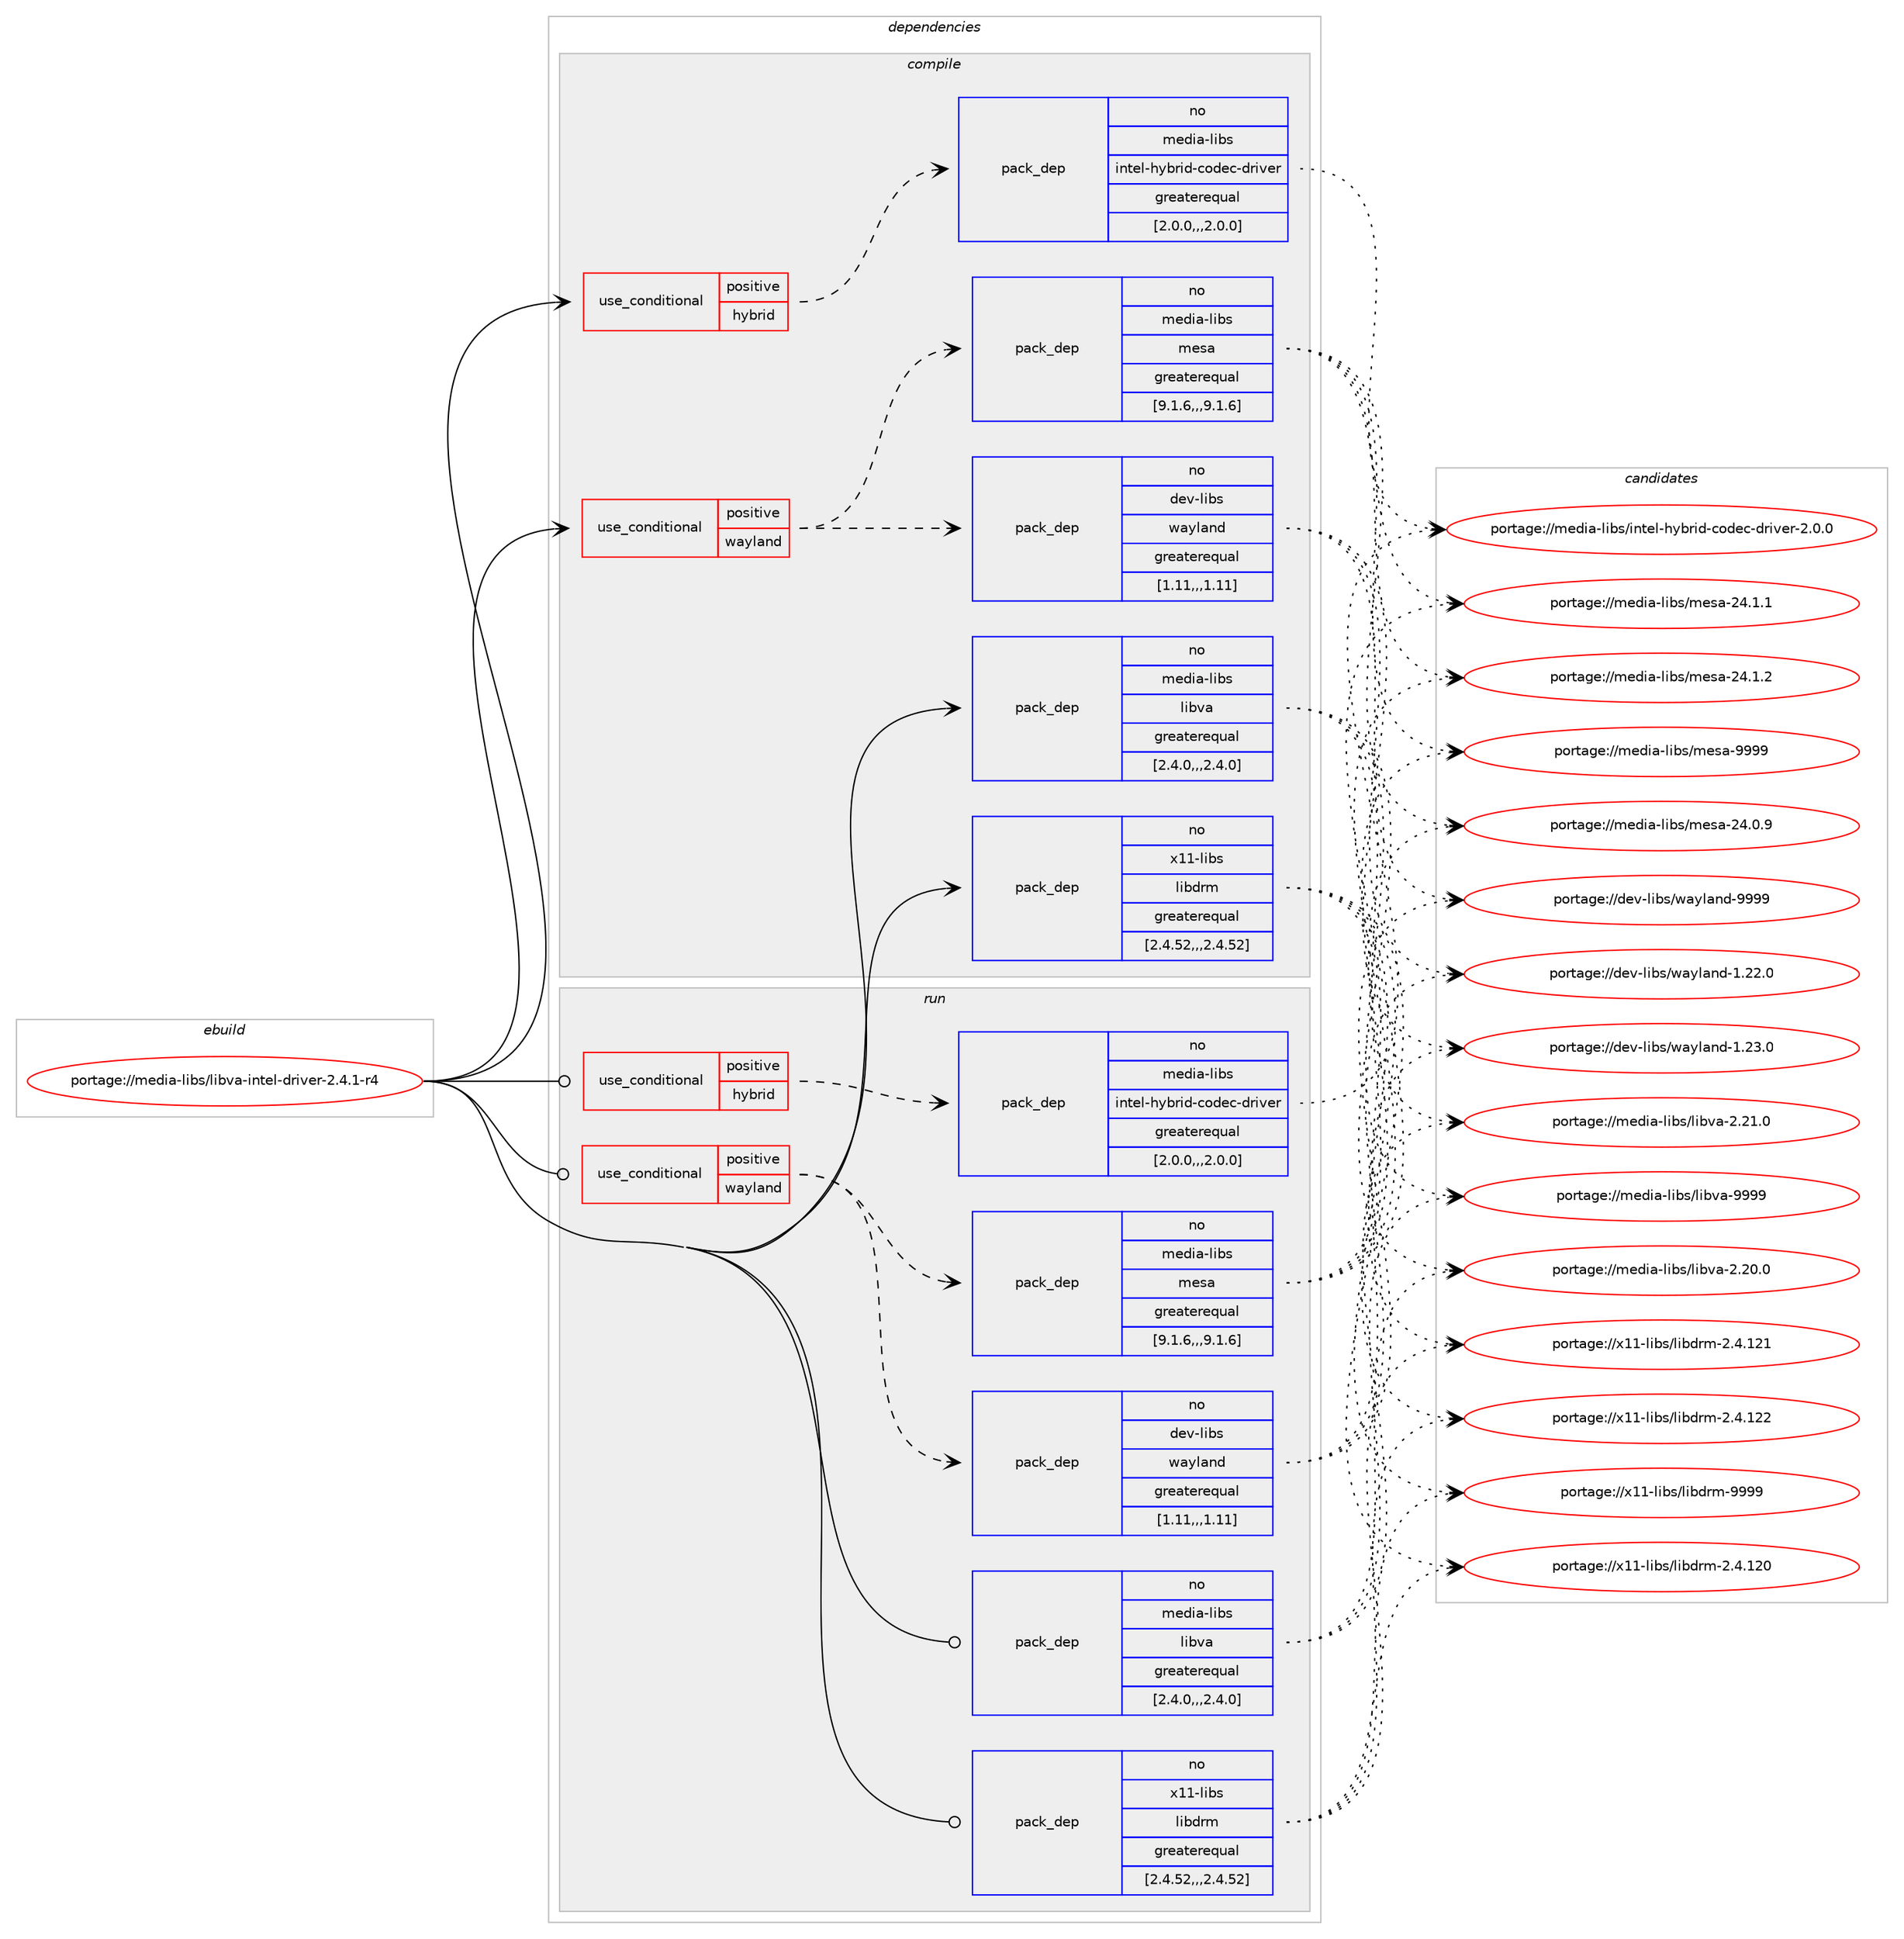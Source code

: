 digraph prolog {

# *************
# Graph options
# *************

newrank=true;
concentrate=true;
compound=true;
graph [rankdir=LR,fontname=Helvetica,fontsize=10,ranksep=1.5];#, ranksep=2.5, nodesep=0.2];
edge  [arrowhead=vee];
node  [fontname=Helvetica,fontsize=10];

# **********
# The ebuild
# **********

subgraph cluster_leftcol {
color=gray;
rank=same;
label=<<i>ebuild</i>>;
id [label="portage://media-libs/libva-intel-driver-2.4.1-r4", color=red, width=4, href="../media-libs/libva-intel-driver-2.4.1-r4.svg"];
}

# ****************
# The dependencies
# ****************

subgraph cluster_midcol {
color=gray;
label=<<i>dependencies</i>>;
subgraph cluster_compile {
fillcolor="#eeeeee";
style=filled;
label=<<i>compile</i>>;
subgraph cond74584 {
dependency294831 [label=<<TABLE BORDER="0" CELLBORDER="1" CELLSPACING="0" CELLPADDING="4"><TR><TD ROWSPAN="3" CELLPADDING="10">use_conditional</TD></TR><TR><TD>positive</TD></TR><TR><TD>hybrid</TD></TR></TABLE>>, shape=none, color=red];
subgraph pack217931 {
dependency294832 [label=<<TABLE BORDER="0" CELLBORDER="1" CELLSPACING="0" CELLPADDING="4" WIDTH="220"><TR><TD ROWSPAN="6" CELLPADDING="30">pack_dep</TD></TR><TR><TD WIDTH="110">no</TD></TR><TR><TD>media-libs</TD></TR><TR><TD>intel-hybrid-codec-driver</TD></TR><TR><TD>greaterequal</TD></TR><TR><TD>[2.0.0,,,2.0.0]</TD></TR></TABLE>>, shape=none, color=blue];
}
dependency294831:e -> dependency294832:w [weight=20,style="dashed",arrowhead="vee"];
}
id:e -> dependency294831:w [weight=20,style="solid",arrowhead="vee"];
subgraph cond74585 {
dependency294833 [label=<<TABLE BORDER="0" CELLBORDER="1" CELLSPACING="0" CELLPADDING="4"><TR><TD ROWSPAN="3" CELLPADDING="10">use_conditional</TD></TR><TR><TD>positive</TD></TR><TR><TD>wayland</TD></TR></TABLE>>, shape=none, color=red];
subgraph pack217932 {
dependency294834 [label=<<TABLE BORDER="0" CELLBORDER="1" CELLSPACING="0" CELLPADDING="4" WIDTH="220"><TR><TD ROWSPAN="6" CELLPADDING="30">pack_dep</TD></TR><TR><TD WIDTH="110">no</TD></TR><TR><TD>dev-libs</TD></TR><TR><TD>wayland</TD></TR><TR><TD>greaterequal</TD></TR><TR><TD>[1.11,,,1.11]</TD></TR></TABLE>>, shape=none, color=blue];
}
dependency294833:e -> dependency294834:w [weight=20,style="dashed",arrowhead="vee"];
subgraph pack217933 {
dependency294835 [label=<<TABLE BORDER="0" CELLBORDER="1" CELLSPACING="0" CELLPADDING="4" WIDTH="220"><TR><TD ROWSPAN="6" CELLPADDING="30">pack_dep</TD></TR><TR><TD WIDTH="110">no</TD></TR><TR><TD>media-libs</TD></TR><TR><TD>mesa</TD></TR><TR><TD>greaterequal</TD></TR><TR><TD>[9.1.6,,,9.1.6]</TD></TR></TABLE>>, shape=none, color=blue];
}
dependency294833:e -> dependency294835:w [weight=20,style="dashed",arrowhead="vee"];
}
id:e -> dependency294833:w [weight=20,style="solid",arrowhead="vee"];
subgraph pack217934 {
dependency294836 [label=<<TABLE BORDER="0" CELLBORDER="1" CELLSPACING="0" CELLPADDING="4" WIDTH="220"><TR><TD ROWSPAN="6" CELLPADDING="30">pack_dep</TD></TR><TR><TD WIDTH="110">no</TD></TR><TR><TD>media-libs</TD></TR><TR><TD>libva</TD></TR><TR><TD>greaterequal</TD></TR><TR><TD>[2.4.0,,,2.4.0]</TD></TR></TABLE>>, shape=none, color=blue];
}
id:e -> dependency294836:w [weight=20,style="solid",arrowhead="vee"];
subgraph pack217935 {
dependency294837 [label=<<TABLE BORDER="0" CELLBORDER="1" CELLSPACING="0" CELLPADDING="4" WIDTH="220"><TR><TD ROWSPAN="6" CELLPADDING="30">pack_dep</TD></TR><TR><TD WIDTH="110">no</TD></TR><TR><TD>x11-libs</TD></TR><TR><TD>libdrm</TD></TR><TR><TD>greaterequal</TD></TR><TR><TD>[2.4.52,,,2.4.52]</TD></TR></TABLE>>, shape=none, color=blue];
}
id:e -> dependency294837:w [weight=20,style="solid",arrowhead="vee"];
}
subgraph cluster_compileandrun {
fillcolor="#eeeeee";
style=filled;
label=<<i>compile and run</i>>;
}
subgraph cluster_run {
fillcolor="#eeeeee";
style=filled;
label=<<i>run</i>>;
subgraph cond74586 {
dependency294838 [label=<<TABLE BORDER="0" CELLBORDER="1" CELLSPACING="0" CELLPADDING="4"><TR><TD ROWSPAN="3" CELLPADDING="10">use_conditional</TD></TR><TR><TD>positive</TD></TR><TR><TD>hybrid</TD></TR></TABLE>>, shape=none, color=red];
subgraph pack217936 {
dependency294839 [label=<<TABLE BORDER="0" CELLBORDER="1" CELLSPACING="0" CELLPADDING="4" WIDTH="220"><TR><TD ROWSPAN="6" CELLPADDING="30">pack_dep</TD></TR><TR><TD WIDTH="110">no</TD></TR><TR><TD>media-libs</TD></TR><TR><TD>intel-hybrid-codec-driver</TD></TR><TR><TD>greaterequal</TD></TR><TR><TD>[2.0.0,,,2.0.0]</TD></TR></TABLE>>, shape=none, color=blue];
}
dependency294838:e -> dependency294839:w [weight=20,style="dashed",arrowhead="vee"];
}
id:e -> dependency294838:w [weight=20,style="solid",arrowhead="odot"];
subgraph cond74587 {
dependency294840 [label=<<TABLE BORDER="0" CELLBORDER="1" CELLSPACING="0" CELLPADDING="4"><TR><TD ROWSPAN="3" CELLPADDING="10">use_conditional</TD></TR><TR><TD>positive</TD></TR><TR><TD>wayland</TD></TR></TABLE>>, shape=none, color=red];
subgraph pack217937 {
dependency294841 [label=<<TABLE BORDER="0" CELLBORDER="1" CELLSPACING="0" CELLPADDING="4" WIDTH="220"><TR><TD ROWSPAN="6" CELLPADDING="30">pack_dep</TD></TR><TR><TD WIDTH="110">no</TD></TR><TR><TD>dev-libs</TD></TR><TR><TD>wayland</TD></TR><TR><TD>greaterequal</TD></TR><TR><TD>[1.11,,,1.11]</TD></TR></TABLE>>, shape=none, color=blue];
}
dependency294840:e -> dependency294841:w [weight=20,style="dashed",arrowhead="vee"];
subgraph pack217938 {
dependency294842 [label=<<TABLE BORDER="0" CELLBORDER="1" CELLSPACING="0" CELLPADDING="4" WIDTH="220"><TR><TD ROWSPAN="6" CELLPADDING="30">pack_dep</TD></TR><TR><TD WIDTH="110">no</TD></TR><TR><TD>media-libs</TD></TR><TR><TD>mesa</TD></TR><TR><TD>greaterequal</TD></TR><TR><TD>[9.1.6,,,9.1.6]</TD></TR></TABLE>>, shape=none, color=blue];
}
dependency294840:e -> dependency294842:w [weight=20,style="dashed",arrowhead="vee"];
}
id:e -> dependency294840:w [weight=20,style="solid",arrowhead="odot"];
subgraph pack217939 {
dependency294843 [label=<<TABLE BORDER="0" CELLBORDER="1" CELLSPACING="0" CELLPADDING="4" WIDTH="220"><TR><TD ROWSPAN="6" CELLPADDING="30">pack_dep</TD></TR><TR><TD WIDTH="110">no</TD></TR><TR><TD>media-libs</TD></TR><TR><TD>libva</TD></TR><TR><TD>greaterequal</TD></TR><TR><TD>[2.4.0,,,2.4.0]</TD></TR></TABLE>>, shape=none, color=blue];
}
id:e -> dependency294843:w [weight=20,style="solid",arrowhead="odot"];
subgraph pack217940 {
dependency294844 [label=<<TABLE BORDER="0" CELLBORDER="1" CELLSPACING="0" CELLPADDING="4" WIDTH="220"><TR><TD ROWSPAN="6" CELLPADDING="30">pack_dep</TD></TR><TR><TD WIDTH="110">no</TD></TR><TR><TD>x11-libs</TD></TR><TR><TD>libdrm</TD></TR><TR><TD>greaterequal</TD></TR><TR><TD>[2.4.52,,,2.4.52]</TD></TR></TABLE>>, shape=none, color=blue];
}
id:e -> dependency294844:w [weight=20,style="solid",arrowhead="odot"];
}
}

# **************
# The candidates
# **************

subgraph cluster_choices {
rank=same;
color=gray;
label=<<i>candidates</i>>;

subgraph choice217931 {
color=black;
nodesep=1;
choice10910110010597451081059811547105110116101108451041219811410510045991111001019945100114105118101114455046484648 [label="portage://media-libs/intel-hybrid-codec-driver-2.0.0", color=red, width=4,href="../media-libs/intel-hybrid-codec-driver-2.0.0.svg"];
dependency294832:e -> choice10910110010597451081059811547105110116101108451041219811410510045991111001019945100114105118101114455046484648:w [style=dotted,weight="100"];
}
subgraph choice217932 {
color=black;
nodesep=1;
choice100101118451081059811547119971211089711010045494650504648 [label="portage://dev-libs/wayland-1.22.0", color=red, width=4,href="../dev-libs/wayland-1.22.0.svg"];
choice100101118451081059811547119971211089711010045494650514648 [label="portage://dev-libs/wayland-1.23.0", color=red, width=4,href="../dev-libs/wayland-1.23.0.svg"];
choice10010111845108105981154711997121108971101004557575757 [label="portage://dev-libs/wayland-9999", color=red, width=4,href="../dev-libs/wayland-9999.svg"];
dependency294834:e -> choice100101118451081059811547119971211089711010045494650504648:w [style=dotted,weight="100"];
dependency294834:e -> choice100101118451081059811547119971211089711010045494650514648:w [style=dotted,weight="100"];
dependency294834:e -> choice10010111845108105981154711997121108971101004557575757:w [style=dotted,weight="100"];
}
subgraph choice217933 {
color=black;
nodesep=1;
choice109101100105974510810598115471091011159745505246484657 [label="portage://media-libs/mesa-24.0.9", color=red, width=4,href="../media-libs/mesa-24.0.9.svg"];
choice109101100105974510810598115471091011159745505246494649 [label="portage://media-libs/mesa-24.1.1", color=red, width=4,href="../media-libs/mesa-24.1.1.svg"];
choice109101100105974510810598115471091011159745505246494650 [label="portage://media-libs/mesa-24.1.2", color=red, width=4,href="../media-libs/mesa-24.1.2.svg"];
choice10910110010597451081059811547109101115974557575757 [label="portage://media-libs/mesa-9999", color=red, width=4,href="../media-libs/mesa-9999.svg"];
dependency294835:e -> choice109101100105974510810598115471091011159745505246484657:w [style=dotted,weight="100"];
dependency294835:e -> choice109101100105974510810598115471091011159745505246494649:w [style=dotted,weight="100"];
dependency294835:e -> choice109101100105974510810598115471091011159745505246494650:w [style=dotted,weight="100"];
dependency294835:e -> choice10910110010597451081059811547109101115974557575757:w [style=dotted,weight="100"];
}
subgraph choice217934 {
color=black;
nodesep=1;
choice10910110010597451081059811547108105981189745504650484648 [label="portage://media-libs/libva-2.20.0", color=red, width=4,href="../media-libs/libva-2.20.0.svg"];
choice10910110010597451081059811547108105981189745504650494648 [label="portage://media-libs/libva-2.21.0", color=red, width=4,href="../media-libs/libva-2.21.0.svg"];
choice1091011001059745108105981154710810598118974557575757 [label="portage://media-libs/libva-9999", color=red, width=4,href="../media-libs/libva-9999.svg"];
dependency294836:e -> choice10910110010597451081059811547108105981189745504650484648:w [style=dotted,weight="100"];
dependency294836:e -> choice10910110010597451081059811547108105981189745504650494648:w [style=dotted,weight="100"];
dependency294836:e -> choice1091011001059745108105981154710810598118974557575757:w [style=dotted,weight="100"];
}
subgraph choice217935 {
color=black;
nodesep=1;
choice1204949451081059811547108105981001141094550465246495048 [label="portage://x11-libs/libdrm-2.4.120", color=red, width=4,href="../x11-libs/libdrm-2.4.120.svg"];
choice1204949451081059811547108105981001141094550465246495049 [label="portage://x11-libs/libdrm-2.4.121", color=red, width=4,href="../x11-libs/libdrm-2.4.121.svg"];
choice1204949451081059811547108105981001141094550465246495050 [label="portage://x11-libs/libdrm-2.4.122", color=red, width=4,href="../x11-libs/libdrm-2.4.122.svg"];
choice1204949451081059811547108105981001141094557575757 [label="portage://x11-libs/libdrm-9999", color=red, width=4,href="../x11-libs/libdrm-9999.svg"];
dependency294837:e -> choice1204949451081059811547108105981001141094550465246495048:w [style=dotted,weight="100"];
dependency294837:e -> choice1204949451081059811547108105981001141094550465246495049:w [style=dotted,weight="100"];
dependency294837:e -> choice1204949451081059811547108105981001141094550465246495050:w [style=dotted,weight="100"];
dependency294837:e -> choice1204949451081059811547108105981001141094557575757:w [style=dotted,weight="100"];
}
subgraph choice217936 {
color=black;
nodesep=1;
choice10910110010597451081059811547105110116101108451041219811410510045991111001019945100114105118101114455046484648 [label="portage://media-libs/intel-hybrid-codec-driver-2.0.0", color=red, width=4,href="../media-libs/intel-hybrid-codec-driver-2.0.0.svg"];
dependency294839:e -> choice10910110010597451081059811547105110116101108451041219811410510045991111001019945100114105118101114455046484648:w [style=dotted,weight="100"];
}
subgraph choice217937 {
color=black;
nodesep=1;
choice100101118451081059811547119971211089711010045494650504648 [label="portage://dev-libs/wayland-1.22.0", color=red, width=4,href="../dev-libs/wayland-1.22.0.svg"];
choice100101118451081059811547119971211089711010045494650514648 [label="portage://dev-libs/wayland-1.23.0", color=red, width=4,href="../dev-libs/wayland-1.23.0.svg"];
choice10010111845108105981154711997121108971101004557575757 [label="portage://dev-libs/wayland-9999", color=red, width=4,href="../dev-libs/wayland-9999.svg"];
dependency294841:e -> choice100101118451081059811547119971211089711010045494650504648:w [style=dotted,weight="100"];
dependency294841:e -> choice100101118451081059811547119971211089711010045494650514648:w [style=dotted,weight="100"];
dependency294841:e -> choice10010111845108105981154711997121108971101004557575757:w [style=dotted,weight="100"];
}
subgraph choice217938 {
color=black;
nodesep=1;
choice109101100105974510810598115471091011159745505246484657 [label="portage://media-libs/mesa-24.0.9", color=red, width=4,href="../media-libs/mesa-24.0.9.svg"];
choice109101100105974510810598115471091011159745505246494649 [label="portage://media-libs/mesa-24.1.1", color=red, width=4,href="../media-libs/mesa-24.1.1.svg"];
choice109101100105974510810598115471091011159745505246494650 [label="portage://media-libs/mesa-24.1.2", color=red, width=4,href="../media-libs/mesa-24.1.2.svg"];
choice10910110010597451081059811547109101115974557575757 [label="portage://media-libs/mesa-9999", color=red, width=4,href="../media-libs/mesa-9999.svg"];
dependency294842:e -> choice109101100105974510810598115471091011159745505246484657:w [style=dotted,weight="100"];
dependency294842:e -> choice109101100105974510810598115471091011159745505246494649:w [style=dotted,weight="100"];
dependency294842:e -> choice109101100105974510810598115471091011159745505246494650:w [style=dotted,weight="100"];
dependency294842:e -> choice10910110010597451081059811547109101115974557575757:w [style=dotted,weight="100"];
}
subgraph choice217939 {
color=black;
nodesep=1;
choice10910110010597451081059811547108105981189745504650484648 [label="portage://media-libs/libva-2.20.0", color=red, width=4,href="../media-libs/libva-2.20.0.svg"];
choice10910110010597451081059811547108105981189745504650494648 [label="portage://media-libs/libva-2.21.0", color=red, width=4,href="../media-libs/libva-2.21.0.svg"];
choice1091011001059745108105981154710810598118974557575757 [label="portage://media-libs/libva-9999", color=red, width=4,href="../media-libs/libva-9999.svg"];
dependency294843:e -> choice10910110010597451081059811547108105981189745504650484648:w [style=dotted,weight="100"];
dependency294843:e -> choice10910110010597451081059811547108105981189745504650494648:w [style=dotted,weight="100"];
dependency294843:e -> choice1091011001059745108105981154710810598118974557575757:w [style=dotted,weight="100"];
}
subgraph choice217940 {
color=black;
nodesep=1;
choice1204949451081059811547108105981001141094550465246495048 [label="portage://x11-libs/libdrm-2.4.120", color=red, width=4,href="../x11-libs/libdrm-2.4.120.svg"];
choice1204949451081059811547108105981001141094550465246495049 [label="portage://x11-libs/libdrm-2.4.121", color=red, width=4,href="../x11-libs/libdrm-2.4.121.svg"];
choice1204949451081059811547108105981001141094550465246495050 [label="portage://x11-libs/libdrm-2.4.122", color=red, width=4,href="../x11-libs/libdrm-2.4.122.svg"];
choice1204949451081059811547108105981001141094557575757 [label="portage://x11-libs/libdrm-9999", color=red, width=4,href="../x11-libs/libdrm-9999.svg"];
dependency294844:e -> choice1204949451081059811547108105981001141094550465246495048:w [style=dotted,weight="100"];
dependency294844:e -> choice1204949451081059811547108105981001141094550465246495049:w [style=dotted,weight="100"];
dependency294844:e -> choice1204949451081059811547108105981001141094550465246495050:w [style=dotted,weight="100"];
dependency294844:e -> choice1204949451081059811547108105981001141094557575757:w [style=dotted,weight="100"];
}
}

}
